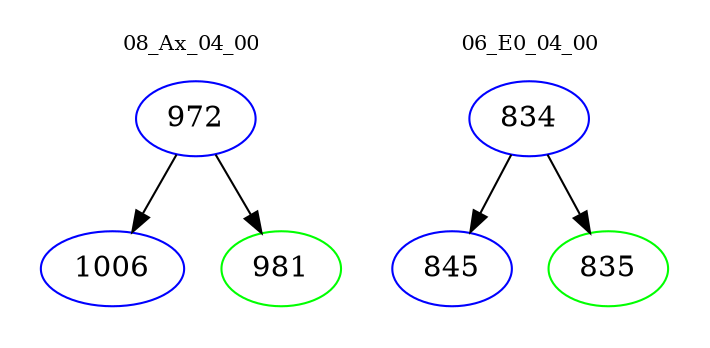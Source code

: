 digraph{
subgraph cluster_0 {
color = white
label = "08_Ax_04_00";
fontsize=10;
T0_972 [label="972", color="blue"]
T0_972 -> T0_1006 [color="black"]
T0_1006 [label="1006", color="blue"]
T0_972 -> T0_981 [color="black"]
T0_981 [label="981", color="green"]
}
subgraph cluster_1 {
color = white
label = "06_E0_04_00";
fontsize=10;
T1_834 [label="834", color="blue"]
T1_834 -> T1_845 [color="black"]
T1_845 [label="845", color="blue"]
T1_834 -> T1_835 [color="black"]
T1_835 [label="835", color="green"]
}
}
